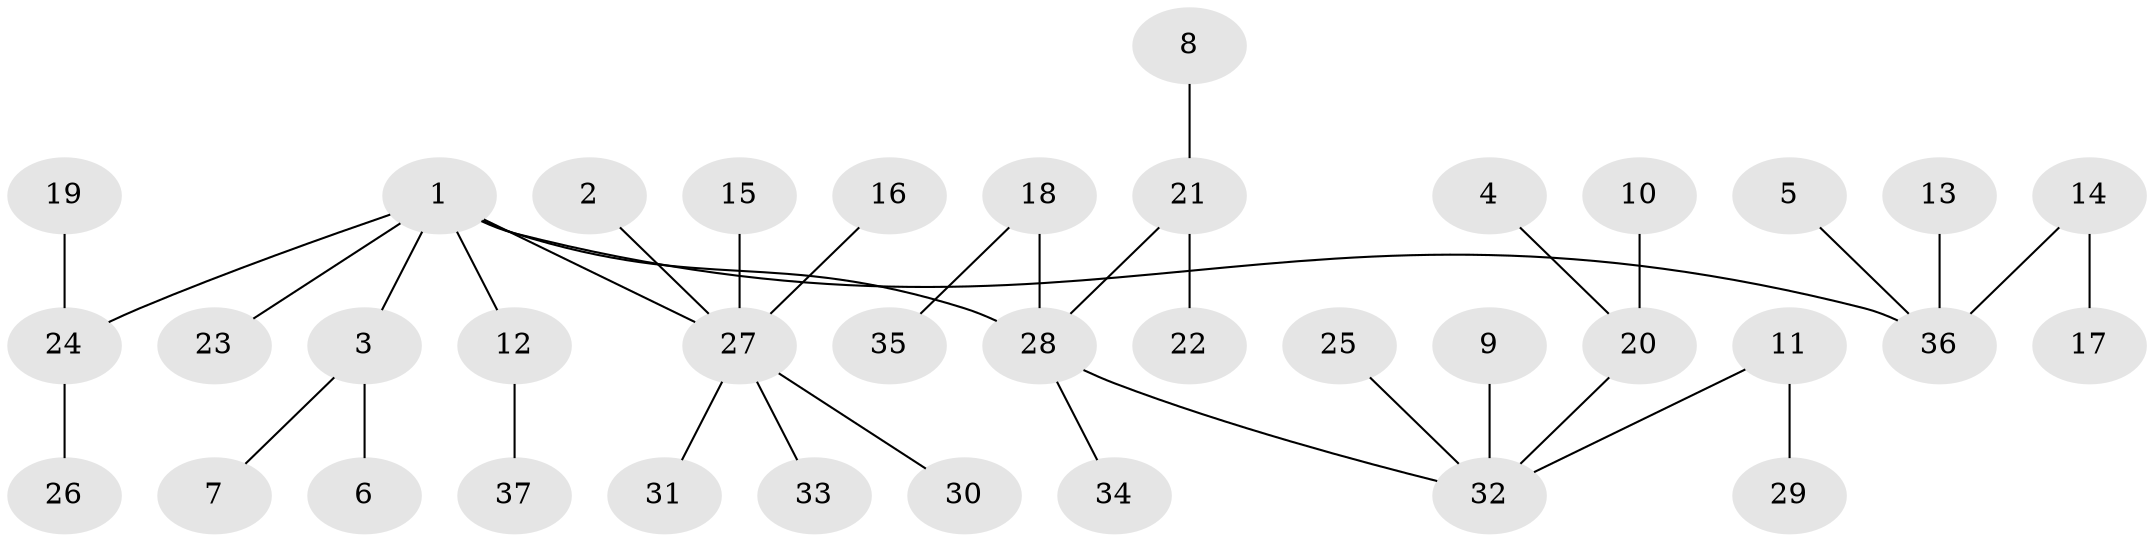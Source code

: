 // original degree distribution, {3: 0.136986301369863, 4: 0.0410958904109589, 6: 0.0273972602739726, 7: 0.0136986301369863, 1: 0.5068493150684932, 2: 0.2465753424657534, 5: 0.0273972602739726}
// Generated by graph-tools (version 1.1) at 2025/26/03/09/25 03:26:26]
// undirected, 37 vertices, 36 edges
graph export_dot {
graph [start="1"]
  node [color=gray90,style=filled];
  1;
  2;
  3;
  4;
  5;
  6;
  7;
  8;
  9;
  10;
  11;
  12;
  13;
  14;
  15;
  16;
  17;
  18;
  19;
  20;
  21;
  22;
  23;
  24;
  25;
  26;
  27;
  28;
  29;
  30;
  31;
  32;
  33;
  34;
  35;
  36;
  37;
  1 -- 3 [weight=1.0];
  1 -- 12 [weight=1.0];
  1 -- 23 [weight=1.0];
  1 -- 24 [weight=1.0];
  1 -- 27 [weight=1.0];
  1 -- 28 [weight=1.0];
  1 -- 36 [weight=1.0];
  2 -- 27 [weight=1.0];
  3 -- 6 [weight=1.0];
  3 -- 7 [weight=1.0];
  4 -- 20 [weight=1.0];
  5 -- 36 [weight=1.0];
  8 -- 21 [weight=1.0];
  9 -- 32 [weight=1.0];
  10 -- 20 [weight=1.0];
  11 -- 29 [weight=1.0];
  11 -- 32 [weight=1.0];
  12 -- 37 [weight=1.0];
  13 -- 36 [weight=1.0];
  14 -- 17 [weight=1.0];
  14 -- 36 [weight=1.0];
  15 -- 27 [weight=1.0];
  16 -- 27 [weight=1.0];
  18 -- 28 [weight=1.0];
  18 -- 35 [weight=1.0];
  19 -- 24 [weight=1.0];
  20 -- 32 [weight=1.0];
  21 -- 22 [weight=1.0];
  21 -- 28 [weight=1.0];
  24 -- 26 [weight=1.0];
  25 -- 32 [weight=1.0];
  27 -- 30 [weight=1.0];
  27 -- 31 [weight=1.0];
  27 -- 33 [weight=1.0];
  28 -- 32 [weight=1.0];
  28 -- 34 [weight=1.0];
}
